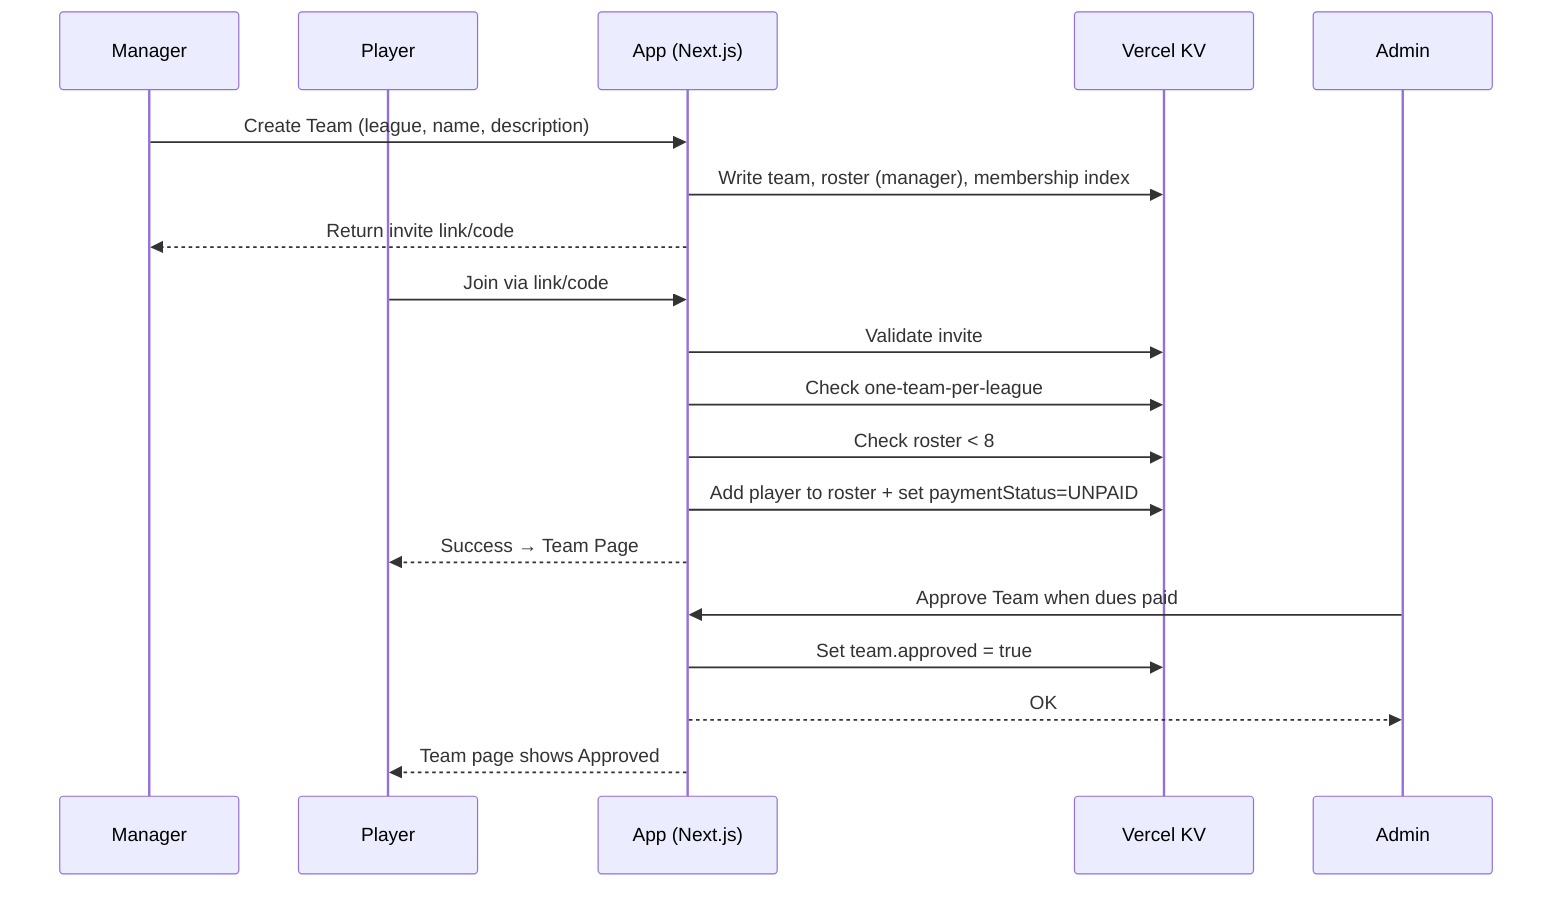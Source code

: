 sequenceDiagram
  participant M as Manager
  participant P as Player
  participant APP as App (Next.js)
  participant KV as Vercel KV
  participant ADM as Admin

  M->>APP: Create Team (league, name, description)
  APP->>KV: Write team, roster (manager), membership index
  APP-->>M: Return invite link/code

  P->>APP: Join via link/code
  APP->>KV: Validate invite
  APP->>KV: Check one-team-per-league
  APP->>KV: Check roster < 8
  APP->>KV: Add player to roster + set paymentStatus=UNPAID
  APP-->>P: Success → Team Page

  ADM->>APP: Approve Team when dues paid
  APP->>KV: Set team.approved = true
  APP-->>ADM: OK
  APP-->>P: Team page shows Approved